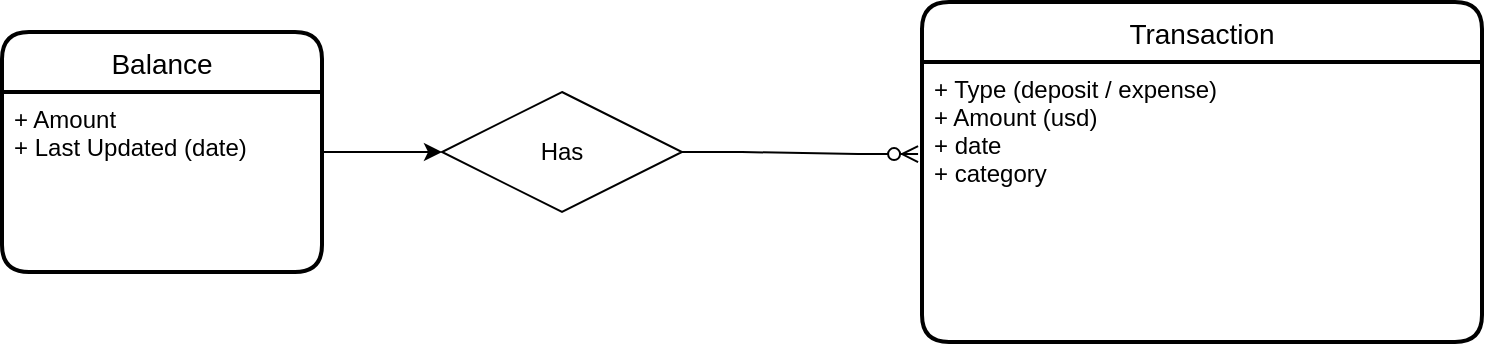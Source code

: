 <mxfile version="15.5.7" type="device"><diagram id="1zx2JFsTe2VFLwFEedZ9" name="Page-1"><mxGraphModel dx="1426" dy="768" grid="1" gridSize="10" guides="1" tooltips="1" connect="1" arrows="1" fold="1" page="1" pageScale="1" pageWidth="850" pageHeight="1100" math="0" shadow="0"><root><mxCell id="0"/><mxCell id="1" parent="0"/><mxCell id="hcAspDsE_QGn4hZrqLlD-1" value="Transaction" style="swimlane;childLayout=stackLayout;horizontal=1;startSize=30;horizontalStack=0;rounded=1;fontSize=14;fontStyle=0;strokeWidth=2;resizeParent=0;resizeLast=1;shadow=0;dashed=0;align=center;" vertex="1" parent="1"><mxGeometry x="520" y="180" width="280" height="170" as="geometry"><mxRectangle x="70" y="210" width="70" height="30" as="alternateBounds"/></mxGeometry></mxCell><mxCell id="hcAspDsE_QGn4hZrqLlD-2" value="+ Type (deposit / expense)&#10;+ Amount (usd)&#10;+ date &#10;+ category" style="align=left;strokeColor=none;fillColor=none;spacingLeft=4;fontSize=12;verticalAlign=top;resizable=0;rotatable=0;part=1;" vertex="1" parent="hcAspDsE_QGn4hZrqLlD-1"><mxGeometry y="30" width="280" height="140" as="geometry"/></mxCell><mxCell id="hcAspDsE_QGn4hZrqLlD-3" value="Has" style="shape=rhombus;perimeter=rhombusPerimeter;whiteSpace=wrap;html=1;align=center;" vertex="1" parent="1"><mxGeometry x="280" y="225" width="120" height="60" as="geometry"/></mxCell><mxCell id="hcAspDsE_QGn4hZrqLlD-8" style="edgeStyle=orthogonalEdgeStyle;rounded=0;orthogonalLoop=1;jettySize=auto;html=1;entryX=0;entryY=0.5;entryDx=0;entryDy=0;" edge="1" parent="1" source="hcAspDsE_QGn4hZrqLlD-5" target="hcAspDsE_QGn4hZrqLlD-3"><mxGeometry relative="1" as="geometry"/></mxCell><mxCell id="hcAspDsE_QGn4hZrqLlD-5" value="Balance" style="swimlane;childLayout=stackLayout;horizontal=1;startSize=30;horizontalStack=0;rounded=1;fontSize=14;fontStyle=0;strokeWidth=2;resizeParent=0;resizeLast=1;shadow=0;dashed=0;align=center;" vertex="1" parent="1"><mxGeometry x="60" y="195" width="160" height="120" as="geometry"/></mxCell><mxCell id="hcAspDsE_QGn4hZrqLlD-6" value="+ Amount&#10;+ Last Updated (date)" style="align=left;strokeColor=none;fillColor=none;spacingLeft=4;fontSize=12;verticalAlign=top;resizable=0;rotatable=0;part=1;" vertex="1" parent="hcAspDsE_QGn4hZrqLlD-5"><mxGeometry y="30" width="160" height="90" as="geometry"/></mxCell><mxCell id="hcAspDsE_QGn4hZrqLlD-9" value="" style="edgeStyle=entityRelationEdgeStyle;fontSize=12;html=1;endArrow=ERzeroToMany;endFill=1;rounded=0;exitX=1;exitY=0.5;exitDx=0;exitDy=0;entryX=-0.007;entryY=0.329;entryDx=0;entryDy=0;entryPerimeter=0;" edge="1" parent="1" source="hcAspDsE_QGn4hZrqLlD-3" target="hcAspDsE_QGn4hZrqLlD-2"><mxGeometry width="100" height="100" relative="1" as="geometry"><mxPoint x="420" y="360" as="sourcePoint"/><mxPoint x="520" y="260" as="targetPoint"/></mxGeometry></mxCell></root></mxGraphModel></diagram></mxfile>